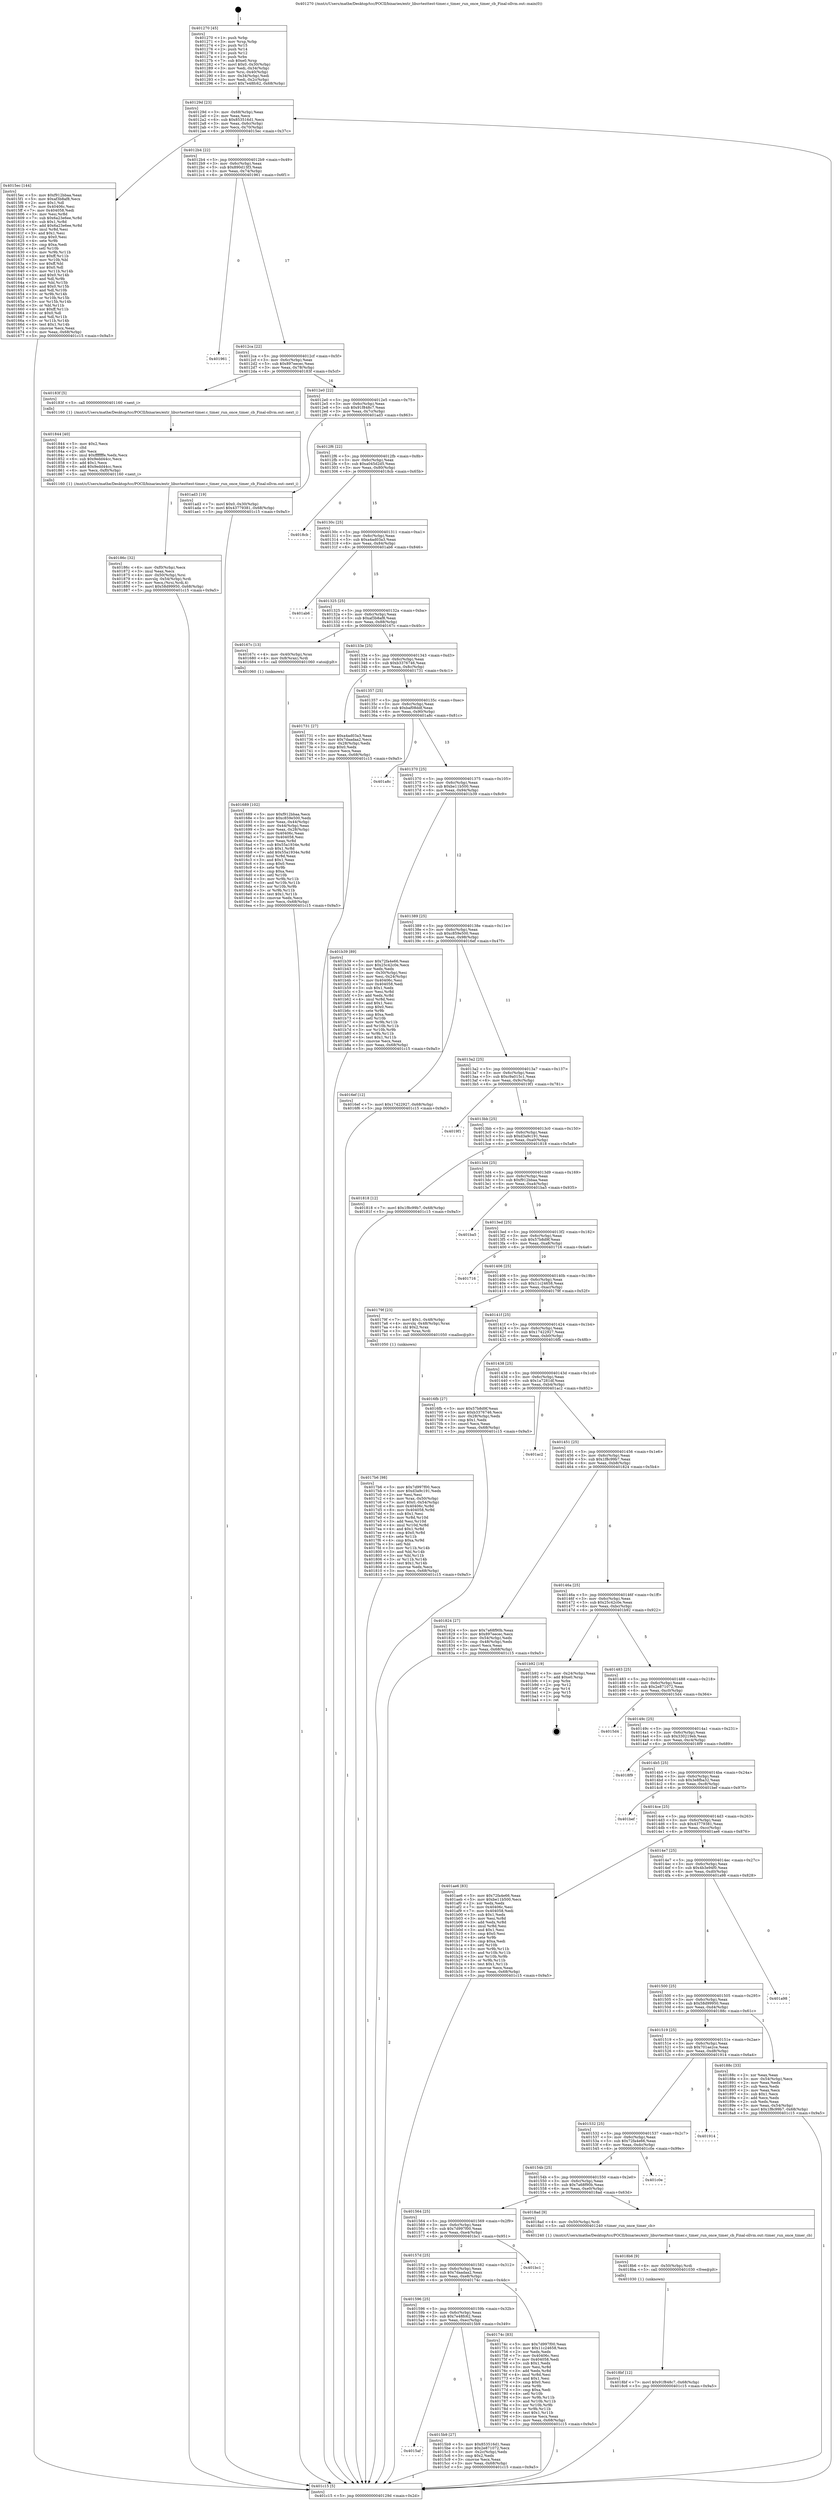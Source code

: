 digraph "0x401270" {
  label = "0x401270 (/mnt/c/Users/mathe/Desktop/tcc/POCII/binaries/extr_libuvtesttest-timer.c_timer_run_once_timer_cb_Final-ollvm.out::main(0))"
  labelloc = "t"
  node[shape=record]

  Entry [label="",width=0.3,height=0.3,shape=circle,fillcolor=black,style=filled]
  "0x40129d" [label="{
     0x40129d [23]\l
     | [instrs]\l
     &nbsp;&nbsp;0x40129d \<+3\>: mov -0x68(%rbp),%eax\l
     &nbsp;&nbsp;0x4012a0 \<+2\>: mov %eax,%ecx\l
     &nbsp;&nbsp;0x4012a2 \<+6\>: sub $0x853516d1,%ecx\l
     &nbsp;&nbsp;0x4012a8 \<+3\>: mov %eax,-0x6c(%rbp)\l
     &nbsp;&nbsp;0x4012ab \<+3\>: mov %ecx,-0x70(%rbp)\l
     &nbsp;&nbsp;0x4012ae \<+6\>: je 00000000004015ec \<main+0x37c\>\l
  }"]
  "0x4015ec" [label="{
     0x4015ec [144]\l
     | [instrs]\l
     &nbsp;&nbsp;0x4015ec \<+5\>: mov $0xf912bbaa,%eax\l
     &nbsp;&nbsp;0x4015f1 \<+5\>: mov $0xaf3b8af8,%ecx\l
     &nbsp;&nbsp;0x4015f6 \<+2\>: mov $0x1,%dl\l
     &nbsp;&nbsp;0x4015f8 \<+7\>: mov 0x40406c,%esi\l
     &nbsp;&nbsp;0x4015ff \<+7\>: mov 0x404058,%edi\l
     &nbsp;&nbsp;0x401606 \<+3\>: mov %esi,%r8d\l
     &nbsp;&nbsp;0x401609 \<+7\>: sub $0x6a23e6ee,%r8d\l
     &nbsp;&nbsp;0x401610 \<+4\>: sub $0x1,%r8d\l
     &nbsp;&nbsp;0x401614 \<+7\>: add $0x6a23e6ee,%r8d\l
     &nbsp;&nbsp;0x40161b \<+4\>: imul %r8d,%esi\l
     &nbsp;&nbsp;0x40161f \<+3\>: and $0x1,%esi\l
     &nbsp;&nbsp;0x401622 \<+3\>: cmp $0x0,%esi\l
     &nbsp;&nbsp;0x401625 \<+4\>: sete %r9b\l
     &nbsp;&nbsp;0x401629 \<+3\>: cmp $0xa,%edi\l
     &nbsp;&nbsp;0x40162c \<+4\>: setl %r10b\l
     &nbsp;&nbsp;0x401630 \<+3\>: mov %r9b,%r11b\l
     &nbsp;&nbsp;0x401633 \<+4\>: xor $0xff,%r11b\l
     &nbsp;&nbsp;0x401637 \<+3\>: mov %r10b,%bl\l
     &nbsp;&nbsp;0x40163a \<+3\>: xor $0xff,%bl\l
     &nbsp;&nbsp;0x40163d \<+3\>: xor $0x0,%dl\l
     &nbsp;&nbsp;0x401640 \<+3\>: mov %r11b,%r14b\l
     &nbsp;&nbsp;0x401643 \<+4\>: and $0x0,%r14b\l
     &nbsp;&nbsp;0x401647 \<+3\>: and %dl,%r9b\l
     &nbsp;&nbsp;0x40164a \<+3\>: mov %bl,%r15b\l
     &nbsp;&nbsp;0x40164d \<+4\>: and $0x0,%r15b\l
     &nbsp;&nbsp;0x401651 \<+3\>: and %dl,%r10b\l
     &nbsp;&nbsp;0x401654 \<+3\>: or %r9b,%r14b\l
     &nbsp;&nbsp;0x401657 \<+3\>: or %r10b,%r15b\l
     &nbsp;&nbsp;0x40165a \<+3\>: xor %r15b,%r14b\l
     &nbsp;&nbsp;0x40165d \<+3\>: or %bl,%r11b\l
     &nbsp;&nbsp;0x401660 \<+4\>: xor $0xff,%r11b\l
     &nbsp;&nbsp;0x401664 \<+3\>: or $0x0,%dl\l
     &nbsp;&nbsp;0x401667 \<+3\>: and %dl,%r11b\l
     &nbsp;&nbsp;0x40166a \<+3\>: or %r11b,%r14b\l
     &nbsp;&nbsp;0x40166d \<+4\>: test $0x1,%r14b\l
     &nbsp;&nbsp;0x401671 \<+3\>: cmovne %ecx,%eax\l
     &nbsp;&nbsp;0x401674 \<+3\>: mov %eax,-0x68(%rbp)\l
     &nbsp;&nbsp;0x401677 \<+5\>: jmp 0000000000401c15 \<main+0x9a5\>\l
  }"]
  "0x4012b4" [label="{
     0x4012b4 [22]\l
     | [instrs]\l
     &nbsp;&nbsp;0x4012b4 \<+5\>: jmp 00000000004012b9 \<main+0x49\>\l
     &nbsp;&nbsp;0x4012b9 \<+3\>: mov -0x6c(%rbp),%eax\l
     &nbsp;&nbsp;0x4012bc \<+5\>: sub $0x890d13f3,%eax\l
     &nbsp;&nbsp;0x4012c1 \<+3\>: mov %eax,-0x74(%rbp)\l
     &nbsp;&nbsp;0x4012c4 \<+6\>: je 0000000000401961 \<main+0x6f1\>\l
  }"]
  Exit [label="",width=0.3,height=0.3,shape=circle,fillcolor=black,style=filled,peripheries=2]
  "0x401961" [label="{
     0x401961\l
  }", style=dashed]
  "0x4012ca" [label="{
     0x4012ca [22]\l
     | [instrs]\l
     &nbsp;&nbsp;0x4012ca \<+5\>: jmp 00000000004012cf \<main+0x5f\>\l
     &nbsp;&nbsp;0x4012cf \<+3\>: mov -0x6c(%rbp),%eax\l
     &nbsp;&nbsp;0x4012d2 \<+5\>: sub $0x897eecec,%eax\l
     &nbsp;&nbsp;0x4012d7 \<+3\>: mov %eax,-0x78(%rbp)\l
     &nbsp;&nbsp;0x4012da \<+6\>: je 000000000040183f \<main+0x5cf\>\l
  }"]
  "0x4018bf" [label="{
     0x4018bf [12]\l
     | [instrs]\l
     &nbsp;&nbsp;0x4018bf \<+7\>: movl $0x91f848c7,-0x68(%rbp)\l
     &nbsp;&nbsp;0x4018c6 \<+5\>: jmp 0000000000401c15 \<main+0x9a5\>\l
  }"]
  "0x40183f" [label="{
     0x40183f [5]\l
     | [instrs]\l
     &nbsp;&nbsp;0x40183f \<+5\>: call 0000000000401160 \<next_i\>\l
     | [calls]\l
     &nbsp;&nbsp;0x401160 \{1\} (/mnt/c/Users/mathe/Desktop/tcc/POCII/binaries/extr_libuvtesttest-timer.c_timer_run_once_timer_cb_Final-ollvm.out::next_i)\l
  }"]
  "0x4012e0" [label="{
     0x4012e0 [22]\l
     | [instrs]\l
     &nbsp;&nbsp;0x4012e0 \<+5\>: jmp 00000000004012e5 \<main+0x75\>\l
     &nbsp;&nbsp;0x4012e5 \<+3\>: mov -0x6c(%rbp),%eax\l
     &nbsp;&nbsp;0x4012e8 \<+5\>: sub $0x91f848c7,%eax\l
     &nbsp;&nbsp;0x4012ed \<+3\>: mov %eax,-0x7c(%rbp)\l
     &nbsp;&nbsp;0x4012f0 \<+6\>: je 0000000000401ad3 \<main+0x863\>\l
  }"]
  "0x4018b6" [label="{
     0x4018b6 [9]\l
     | [instrs]\l
     &nbsp;&nbsp;0x4018b6 \<+4\>: mov -0x50(%rbp),%rdi\l
     &nbsp;&nbsp;0x4018ba \<+5\>: call 0000000000401030 \<free@plt\>\l
     | [calls]\l
     &nbsp;&nbsp;0x401030 \{1\} (unknown)\l
  }"]
  "0x401ad3" [label="{
     0x401ad3 [19]\l
     | [instrs]\l
     &nbsp;&nbsp;0x401ad3 \<+7\>: movl $0x0,-0x30(%rbp)\l
     &nbsp;&nbsp;0x401ada \<+7\>: movl $0x43779381,-0x68(%rbp)\l
     &nbsp;&nbsp;0x401ae1 \<+5\>: jmp 0000000000401c15 \<main+0x9a5\>\l
  }"]
  "0x4012f6" [label="{
     0x4012f6 [22]\l
     | [instrs]\l
     &nbsp;&nbsp;0x4012f6 \<+5\>: jmp 00000000004012fb \<main+0x8b\>\l
     &nbsp;&nbsp;0x4012fb \<+3\>: mov -0x6c(%rbp),%eax\l
     &nbsp;&nbsp;0x4012fe \<+5\>: sub $0xa045d2d5,%eax\l
     &nbsp;&nbsp;0x401303 \<+3\>: mov %eax,-0x80(%rbp)\l
     &nbsp;&nbsp;0x401306 \<+6\>: je 00000000004018cb \<main+0x65b\>\l
  }"]
  "0x40186c" [label="{
     0x40186c [32]\l
     | [instrs]\l
     &nbsp;&nbsp;0x40186c \<+6\>: mov -0xf0(%rbp),%ecx\l
     &nbsp;&nbsp;0x401872 \<+3\>: imul %eax,%ecx\l
     &nbsp;&nbsp;0x401875 \<+4\>: mov -0x50(%rbp),%rsi\l
     &nbsp;&nbsp;0x401879 \<+4\>: movslq -0x54(%rbp),%rdi\l
     &nbsp;&nbsp;0x40187d \<+3\>: mov %ecx,(%rsi,%rdi,4)\l
     &nbsp;&nbsp;0x401880 \<+7\>: movl $0x58d99950,-0x68(%rbp)\l
     &nbsp;&nbsp;0x401887 \<+5\>: jmp 0000000000401c15 \<main+0x9a5\>\l
  }"]
  "0x4018cb" [label="{
     0x4018cb\l
  }", style=dashed]
  "0x40130c" [label="{
     0x40130c [25]\l
     | [instrs]\l
     &nbsp;&nbsp;0x40130c \<+5\>: jmp 0000000000401311 \<main+0xa1\>\l
     &nbsp;&nbsp;0x401311 \<+3\>: mov -0x6c(%rbp),%eax\l
     &nbsp;&nbsp;0x401314 \<+5\>: sub $0xa4ad03a3,%eax\l
     &nbsp;&nbsp;0x401319 \<+6\>: mov %eax,-0x84(%rbp)\l
     &nbsp;&nbsp;0x40131f \<+6\>: je 0000000000401ab6 \<main+0x846\>\l
  }"]
  "0x401844" [label="{
     0x401844 [40]\l
     | [instrs]\l
     &nbsp;&nbsp;0x401844 \<+5\>: mov $0x2,%ecx\l
     &nbsp;&nbsp;0x401849 \<+1\>: cltd\l
     &nbsp;&nbsp;0x40184a \<+2\>: idiv %ecx\l
     &nbsp;&nbsp;0x40184c \<+6\>: imul $0xfffffffe,%edx,%ecx\l
     &nbsp;&nbsp;0x401852 \<+6\>: sub $0x9edd44cc,%ecx\l
     &nbsp;&nbsp;0x401858 \<+3\>: add $0x1,%ecx\l
     &nbsp;&nbsp;0x40185b \<+6\>: add $0x9edd44cc,%ecx\l
     &nbsp;&nbsp;0x401861 \<+6\>: mov %ecx,-0xf0(%rbp)\l
     &nbsp;&nbsp;0x401867 \<+5\>: call 0000000000401160 \<next_i\>\l
     | [calls]\l
     &nbsp;&nbsp;0x401160 \{1\} (/mnt/c/Users/mathe/Desktop/tcc/POCII/binaries/extr_libuvtesttest-timer.c_timer_run_once_timer_cb_Final-ollvm.out::next_i)\l
  }"]
  "0x401ab6" [label="{
     0x401ab6\l
  }", style=dashed]
  "0x401325" [label="{
     0x401325 [25]\l
     | [instrs]\l
     &nbsp;&nbsp;0x401325 \<+5\>: jmp 000000000040132a \<main+0xba\>\l
     &nbsp;&nbsp;0x40132a \<+3\>: mov -0x6c(%rbp),%eax\l
     &nbsp;&nbsp;0x40132d \<+5\>: sub $0xaf3b8af8,%eax\l
     &nbsp;&nbsp;0x401332 \<+6\>: mov %eax,-0x88(%rbp)\l
     &nbsp;&nbsp;0x401338 \<+6\>: je 000000000040167c \<main+0x40c\>\l
  }"]
  "0x4017b6" [label="{
     0x4017b6 [98]\l
     | [instrs]\l
     &nbsp;&nbsp;0x4017b6 \<+5\>: mov $0x7d997f00,%ecx\l
     &nbsp;&nbsp;0x4017bb \<+5\>: mov $0xd3a9c191,%edx\l
     &nbsp;&nbsp;0x4017c0 \<+2\>: xor %esi,%esi\l
     &nbsp;&nbsp;0x4017c2 \<+4\>: mov %rax,-0x50(%rbp)\l
     &nbsp;&nbsp;0x4017c6 \<+7\>: movl $0x0,-0x54(%rbp)\l
     &nbsp;&nbsp;0x4017cd \<+8\>: mov 0x40406c,%r8d\l
     &nbsp;&nbsp;0x4017d5 \<+8\>: mov 0x404058,%r9d\l
     &nbsp;&nbsp;0x4017dd \<+3\>: sub $0x1,%esi\l
     &nbsp;&nbsp;0x4017e0 \<+3\>: mov %r8d,%r10d\l
     &nbsp;&nbsp;0x4017e3 \<+3\>: add %esi,%r10d\l
     &nbsp;&nbsp;0x4017e6 \<+4\>: imul %r10d,%r8d\l
     &nbsp;&nbsp;0x4017ea \<+4\>: and $0x1,%r8d\l
     &nbsp;&nbsp;0x4017ee \<+4\>: cmp $0x0,%r8d\l
     &nbsp;&nbsp;0x4017f2 \<+4\>: sete %r11b\l
     &nbsp;&nbsp;0x4017f6 \<+4\>: cmp $0xa,%r9d\l
     &nbsp;&nbsp;0x4017fa \<+3\>: setl %bl\l
     &nbsp;&nbsp;0x4017fd \<+3\>: mov %r11b,%r14b\l
     &nbsp;&nbsp;0x401800 \<+3\>: and %bl,%r14b\l
     &nbsp;&nbsp;0x401803 \<+3\>: xor %bl,%r11b\l
     &nbsp;&nbsp;0x401806 \<+3\>: or %r11b,%r14b\l
     &nbsp;&nbsp;0x401809 \<+4\>: test $0x1,%r14b\l
     &nbsp;&nbsp;0x40180d \<+3\>: cmovne %edx,%ecx\l
     &nbsp;&nbsp;0x401810 \<+3\>: mov %ecx,-0x68(%rbp)\l
     &nbsp;&nbsp;0x401813 \<+5\>: jmp 0000000000401c15 \<main+0x9a5\>\l
  }"]
  "0x40167c" [label="{
     0x40167c [13]\l
     | [instrs]\l
     &nbsp;&nbsp;0x40167c \<+4\>: mov -0x40(%rbp),%rax\l
     &nbsp;&nbsp;0x401680 \<+4\>: mov 0x8(%rax),%rdi\l
     &nbsp;&nbsp;0x401684 \<+5\>: call 0000000000401060 \<atoi@plt\>\l
     | [calls]\l
     &nbsp;&nbsp;0x401060 \{1\} (unknown)\l
  }"]
  "0x40133e" [label="{
     0x40133e [25]\l
     | [instrs]\l
     &nbsp;&nbsp;0x40133e \<+5\>: jmp 0000000000401343 \<main+0xd3\>\l
     &nbsp;&nbsp;0x401343 \<+3\>: mov -0x6c(%rbp),%eax\l
     &nbsp;&nbsp;0x401346 \<+5\>: sub $0xb3376746,%eax\l
     &nbsp;&nbsp;0x40134b \<+6\>: mov %eax,-0x8c(%rbp)\l
     &nbsp;&nbsp;0x401351 \<+6\>: je 0000000000401731 \<main+0x4c1\>\l
  }"]
  "0x401689" [label="{
     0x401689 [102]\l
     | [instrs]\l
     &nbsp;&nbsp;0x401689 \<+5\>: mov $0xf912bbaa,%ecx\l
     &nbsp;&nbsp;0x40168e \<+5\>: mov $0xc859e500,%edx\l
     &nbsp;&nbsp;0x401693 \<+3\>: mov %eax,-0x44(%rbp)\l
     &nbsp;&nbsp;0x401696 \<+3\>: mov -0x44(%rbp),%eax\l
     &nbsp;&nbsp;0x401699 \<+3\>: mov %eax,-0x28(%rbp)\l
     &nbsp;&nbsp;0x40169c \<+7\>: mov 0x40406c,%eax\l
     &nbsp;&nbsp;0x4016a3 \<+7\>: mov 0x404058,%esi\l
     &nbsp;&nbsp;0x4016aa \<+3\>: mov %eax,%r8d\l
     &nbsp;&nbsp;0x4016ad \<+7\>: sub $0x55a1934e,%r8d\l
     &nbsp;&nbsp;0x4016b4 \<+4\>: sub $0x1,%r8d\l
     &nbsp;&nbsp;0x4016b8 \<+7\>: add $0x55a1934e,%r8d\l
     &nbsp;&nbsp;0x4016bf \<+4\>: imul %r8d,%eax\l
     &nbsp;&nbsp;0x4016c3 \<+3\>: and $0x1,%eax\l
     &nbsp;&nbsp;0x4016c6 \<+3\>: cmp $0x0,%eax\l
     &nbsp;&nbsp;0x4016c9 \<+4\>: sete %r9b\l
     &nbsp;&nbsp;0x4016cd \<+3\>: cmp $0xa,%esi\l
     &nbsp;&nbsp;0x4016d0 \<+4\>: setl %r10b\l
     &nbsp;&nbsp;0x4016d4 \<+3\>: mov %r9b,%r11b\l
     &nbsp;&nbsp;0x4016d7 \<+3\>: and %r10b,%r11b\l
     &nbsp;&nbsp;0x4016da \<+3\>: xor %r10b,%r9b\l
     &nbsp;&nbsp;0x4016dd \<+3\>: or %r9b,%r11b\l
     &nbsp;&nbsp;0x4016e0 \<+4\>: test $0x1,%r11b\l
     &nbsp;&nbsp;0x4016e4 \<+3\>: cmovne %edx,%ecx\l
     &nbsp;&nbsp;0x4016e7 \<+3\>: mov %ecx,-0x68(%rbp)\l
     &nbsp;&nbsp;0x4016ea \<+5\>: jmp 0000000000401c15 \<main+0x9a5\>\l
  }"]
  "0x401731" [label="{
     0x401731 [27]\l
     | [instrs]\l
     &nbsp;&nbsp;0x401731 \<+5\>: mov $0xa4ad03a3,%eax\l
     &nbsp;&nbsp;0x401736 \<+5\>: mov $0x7daadaa2,%ecx\l
     &nbsp;&nbsp;0x40173b \<+3\>: mov -0x28(%rbp),%edx\l
     &nbsp;&nbsp;0x40173e \<+3\>: cmp $0x0,%edx\l
     &nbsp;&nbsp;0x401741 \<+3\>: cmove %ecx,%eax\l
     &nbsp;&nbsp;0x401744 \<+3\>: mov %eax,-0x68(%rbp)\l
     &nbsp;&nbsp;0x401747 \<+5\>: jmp 0000000000401c15 \<main+0x9a5\>\l
  }"]
  "0x401357" [label="{
     0x401357 [25]\l
     | [instrs]\l
     &nbsp;&nbsp;0x401357 \<+5\>: jmp 000000000040135c \<main+0xec\>\l
     &nbsp;&nbsp;0x40135c \<+3\>: mov -0x6c(%rbp),%eax\l
     &nbsp;&nbsp;0x40135f \<+5\>: sub $0xbaf08ddf,%eax\l
     &nbsp;&nbsp;0x401364 \<+6\>: mov %eax,-0x90(%rbp)\l
     &nbsp;&nbsp;0x40136a \<+6\>: je 0000000000401a8c \<main+0x81c\>\l
  }"]
  "0x401270" [label="{
     0x401270 [45]\l
     | [instrs]\l
     &nbsp;&nbsp;0x401270 \<+1\>: push %rbp\l
     &nbsp;&nbsp;0x401271 \<+3\>: mov %rsp,%rbp\l
     &nbsp;&nbsp;0x401274 \<+2\>: push %r15\l
     &nbsp;&nbsp;0x401276 \<+2\>: push %r14\l
     &nbsp;&nbsp;0x401278 \<+2\>: push %r12\l
     &nbsp;&nbsp;0x40127a \<+1\>: push %rbx\l
     &nbsp;&nbsp;0x40127b \<+7\>: sub $0xe0,%rsp\l
     &nbsp;&nbsp;0x401282 \<+7\>: movl $0x0,-0x30(%rbp)\l
     &nbsp;&nbsp;0x401289 \<+3\>: mov %edi,-0x34(%rbp)\l
     &nbsp;&nbsp;0x40128c \<+4\>: mov %rsi,-0x40(%rbp)\l
     &nbsp;&nbsp;0x401290 \<+3\>: mov -0x34(%rbp),%edi\l
     &nbsp;&nbsp;0x401293 \<+3\>: mov %edi,-0x2c(%rbp)\l
     &nbsp;&nbsp;0x401296 \<+7\>: movl $0x7e48fc62,-0x68(%rbp)\l
  }"]
  "0x401a8c" [label="{
     0x401a8c\l
  }", style=dashed]
  "0x401370" [label="{
     0x401370 [25]\l
     | [instrs]\l
     &nbsp;&nbsp;0x401370 \<+5\>: jmp 0000000000401375 \<main+0x105\>\l
     &nbsp;&nbsp;0x401375 \<+3\>: mov -0x6c(%rbp),%eax\l
     &nbsp;&nbsp;0x401378 \<+5\>: sub $0xbe11b500,%eax\l
     &nbsp;&nbsp;0x40137d \<+6\>: mov %eax,-0x94(%rbp)\l
     &nbsp;&nbsp;0x401383 \<+6\>: je 0000000000401b39 \<main+0x8c9\>\l
  }"]
  "0x401c15" [label="{
     0x401c15 [5]\l
     | [instrs]\l
     &nbsp;&nbsp;0x401c15 \<+5\>: jmp 000000000040129d \<main+0x2d\>\l
  }"]
  "0x401b39" [label="{
     0x401b39 [89]\l
     | [instrs]\l
     &nbsp;&nbsp;0x401b39 \<+5\>: mov $0x72fa4e66,%eax\l
     &nbsp;&nbsp;0x401b3e \<+5\>: mov $0x25c42c0e,%ecx\l
     &nbsp;&nbsp;0x401b43 \<+2\>: xor %edx,%edx\l
     &nbsp;&nbsp;0x401b45 \<+3\>: mov -0x30(%rbp),%esi\l
     &nbsp;&nbsp;0x401b48 \<+3\>: mov %esi,-0x24(%rbp)\l
     &nbsp;&nbsp;0x401b4b \<+7\>: mov 0x40406c,%esi\l
     &nbsp;&nbsp;0x401b52 \<+7\>: mov 0x404058,%edi\l
     &nbsp;&nbsp;0x401b59 \<+3\>: sub $0x1,%edx\l
     &nbsp;&nbsp;0x401b5c \<+3\>: mov %esi,%r8d\l
     &nbsp;&nbsp;0x401b5f \<+3\>: add %edx,%r8d\l
     &nbsp;&nbsp;0x401b62 \<+4\>: imul %r8d,%esi\l
     &nbsp;&nbsp;0x401b66 \<+3\>: and $0x1,%esi\l
     &nbsp;&nbsp;0x401b69 \<+3\>: cmp $0x0,%esi\l
     &nbsp;&nbsp;0x401b6c \<+4\>: sete %r9b\l
     &nbsp;&nbsp;0x401b70 \<+3\>: cmp $0xa,%edi\l
     &nbsp;&nbsp;0x401b73 \<+4\>: setl %r10b\l
     &nbsp;&nbsp;0x401b77 \<+3\>: mov %r9b,%r11b\l
     &nbsp;&nbsp;0x401b7a \<+3\>: and %r10b,%r11b\l
     &nbsp;&nbsp;0x401b7d \<+3\>: xor %r10b,%r9b\l
     &nbsp;&nbsp;0x401b80 \<+3\>: or %r9b,%r11b\l
     &nbsp;&nbsp;0x401b83 \<+4\>: test $0x1,%r11b\l
     &nbsp;&nbsp;0x401b87 \<+3\>: cmovne %ecx,%eax\l
     &nbsp;&nbsp;0x401b8a \<+3\>: mov %eax,-0x68(%rbp)\l
     &nbsp;&nbsp;0x401b8d \<+5\>: jmp 0000000000401c15 \<main+0x9a5\>\l
  }"]
  "0x401389" [label="{
     0x401389 [25]\l
     | [instrs]\l
     &nbsp;&nbsp;0x401389 \<+5\>: jmp 000000000040138e \<main+0x11e\>\l
     &nbsp;&nbsp;0x40138e \<+3\>: mov -0x6c(%rbp),%eax\l
     &nbsp;&nbsp;0x401391 \<+5\>: sub $0xc859e500,%eax\l
     &nbsp;&nbsp;0x401396 \<+6\>: mov %eax,-0x98(%rbp)\l
     &nbsp;&nbsp;0x40139c \<+6\>: je 00000000004016ef \<main+0x47f\>\l
  }"]
  "0x4015af" [label="{
     0x4015af\l
  }", style=dashed]
  "0x4016ef" [label="{
     0x4016ef [12]\l
     | [instrs]\l
     &nbsp;&nbsp;0x4016ef \<+7\>: movl $0x17422927,-0x68(%rbp)\l
     &nbsp;&nbsp;0x4016f6 \<+5\>: jmp 0000000000401c15 \<main+0x9a5\>\l
  }"]
  "0x4013a2" [label="{
     0x4013a2 [25]\l
     | [instrs]\l
     &nbsp;&nbsp;0x4013a2 \<+5\>: jmp 00000000004013a7 \<main+0x137\>\l
     &nbsp;&nbsp;0x4013a7 \<+3\>: mov -0x6c(%rbp),%eax\l
     &nbsp;&nbsp;0x4013aa \<+5\>: sub $0xc9a015c1,%eax\l
     &nbsp;&nbsp;0x4013af \<+6\>: mov %eax,-0x9c(%rbp)\l
     &nbsp;&nbsp;0x4013b5 \<+6\>: je 00000000004019f1 \<main+0x781\>\l
  }"]
  "0x4015b9" [label="{
     0x4015b9 [27]\l
     | [instrs]\l
     &nbsp;&nbsp;0x4015b9 \<+5\>: mov $0x853516d1,%eax\l
     &nbsp;&nbsp;0x4015be \<+5\>: mov $0x2e871072,%ecx\l
     &nbsp;&nbsp;0x4015c3 \<+3\>: mov -0x2c(%rbp),%edx\l
     &nbsp;&nbsp;0x4015c6 \<+3\>: cmp $0x2,%edx\l
     &nbsp;&nbsp;0x4015c9 \<+3\>: cmovne %ecx,%eax\l
     &nbsp;&nbsp;0x4015cc \<+3\>: mov %eax,-0x68(%rbp)\l
     &nbsp;&nbsp;0x4015cf \<+5\>: jmp 0000000000401c15 \<main+0x9a5\>\l
  }"]
  "0x4019f1" [label="{
     0x4019f1\l
  }", style=dashed]
  "0x4013bb" [label="{
     0x4013bb [25]\l
     | [instrs]\l
     &nbsp;&nbsp;0x4013bb \<+5\>: jmp 00000000004013c0 \<main+0x150\>\l
     &nbsp;&nbsp;0x4013c0 \<+3\>: mov -0x6c(%rbp),%eax\l
     &nbsp;&nbsp;0x4013c3 \<+5\>: sub $0xd3a9c191,%eax\l
     &nbsp;&nbsp;0x4013c8 \<+6\>: mov %eax,-0xa0(%rbp)\l
     &nbsp;&nbsp;0x4013ce \<+6\>: je 0000000000401818 \<main+0x5a8\>\l
  }"]
  "0x401596" [label="{
     0x401596 [25]\l
     | [instrs]\l
     &nbsp;&nbsp;0x401596 \<+5\>: jmp 000000000040159b \<main+0x32b\>\l
     &nbsp;&nbsp;0x40159b \<+3\>: mov -0x6c(%rbp),%eax\l
     &nbsp;&nbsp;0x40159e \<+5\>: sub $0x7e48fc62,%eax\l
     &nbsp;&nbsp;0x4015a3 \<+6\>: mov %eax,-0xec(%rbp)\l
     &nbsp;&nbsp;0x4015a9 \<+6\>: je 00000000004015b9 \<main+0x349\>\l
  }"]
  "0x401818" [label="{
     0x401818 [12]\l
     | [instrs]\l
     &nbsp;&nbsp;0x401818 \<+7\>: movl $0x1f8c99b7,-0x68(%rbp)\l
     &nbsp;&nbsp;0x40181f \<+5\>: jmp 0000000000401c15 \<main+0x9a5\>\l
  }"]
  "0x4013d4" [label="{
     0x4013d4 [25]\l
     | [instrs]\l
     &nbsp;&nbsp;0x4013d4 \<+5\>: jmp 00000000004013d9 \<main+0x169\>\l
     &nbsp;&nbsp;0x4013d9 \<+3\>: mov -0x6c(%rbp),%eax\l
     &nbsp;&nbsp;0x4013dc \<+5\>: sub $0xf912bbaa,%eax\l
     &nbsp;&nbsp;0x4013e1 \<+6\>: mov %eax,-0xa4(%rbp)\l
     &nbsp;&nbsp;0x4013e7 \<+6\>: je 0000000000401ba5 \<main+0x935\>\l
  }"]
  "0x40174c" [label="{
     0x40174c [83]\l
     | [instrs]\l
     &nbsp;&nbsp;0x40174c \<+5\>: mov $0x7d997f00,%eax\l
     &nbsp;&nbsp;0x401751 \<+5\>: mov $0x11c24658,%ecx\l
     &nbsp;&nbsp;0x401756 \<+2\>: xor %edx,%edx\l
     &nbsp;&nbsp;0x401758 \<+7\>: mov 0x40406c,%esi\l
     &nbsp;&nbsp;0x40175f \<+7\>: mov 0x404058,%edi\l
     &nbsp;&nbsp;0x401766 \<+3\>: sub $0x1,%edx\l
     &nbsp;&nbsp;0x401769 \<+3\>: mov %esi,%r8d\l
     &nbsp;&nbsp;0x40176c \<+3\>: add %edx,%r8d\l
     &nbsp;&nbsp;0x40176f \<+4\>: imul %r8d,%esi\l
     &nbsp;&nbsp;0x401773 \<+3\>: and $0x1,%esi\l
     &nbsp;&nbsp;0x401776 \<+3\>: cmp $0x0,%esi\l
     &nbsp;&nbsp;0x401779 \<+4\>: sete %r9b\l
     &nbsp;&nbsp;0x40177d \<+3\>: cmp $0xa,%edi\l
     &nbsp;&nbsp;0x401780 \<+4\>: setl %r10b\l
     &nbsp;&nbsp;0x401784 \<+3\>: mov %r9b,%r11b\l
     &nbsp;&nbsp;0x401787 \<+3\>: and %r10b,%r11b\l
     &nbsp;&nbsp;0x40178a \<+3\>: xor %r10b,%r9b\l
     &nbsp;&nbsp;0x40178d \<+3\>: or %r9b,%r11b\l
     &nbsp;&nbsp;0x401790 \<+4\>: test $0x1,%r11b\l
     &nbsp;&nbsp;0x401794 \<+3\>: cmovne %ecx,%eax\l
     &nbsp;&nbsp;0x401797 \<+3\>: mov %eax,-0x68(%rbp)\l
     &nbsp;&nbsp;0x40179a \<+5\>: jmp 0000000000401c15 \<main+0x9a5\>\l
  }"]
  "0x401ba5" [label="{
     0x401ba5\l
  }", style=dashed]
  "0x4013ed" [label="{
     0x4013ed [25]\l
     | [instrs]\l
     &nbsp;&nbsp;0x4013ed \<+5\>: jmp 00000000004013f2 \<main+0x182\>\l
     &nbsp;&nbsp;0x4013f2 \<+3\>: mov -0x6c(%rbp),%eax\l
     &nbsp;&nbsp;0x4013f5 \<+5\>: sub $0x57b8d9f,%eax\l
     &nbsp;&nbsp;0x4013fa \<+6\>: mov %eax,-0xa8(%rbp)\l
     &nbsp;&nbsp;0x401400 \<+6\>: je 0000000000401716 \<main+0x4a6\>\l
  }"]
  "0x40157d" [label="{
     0x40157d [25]\l
     | [instrs]\l
     &nbsp;&nbsp;0x40157d \<+5\>: jmp 0000000000401582 \<main+0x312\>\l
     &nbsp;&nbsp;0x401582 \<+3\>: mov -0x6c(%rbp),%eax\l
     &nbsp;&nbsp;0x401585 \<+5\>: sub $0x7daadaa2,%eax\l
     &nbsp;&nbsp;0x40158a \<+6\>: mov %eax,-0xe8(%rbp)\l
     &nbsp;&nbsp;0x401590 \<+6\>: je 000000000040174c \<main+0x4dc\>\l
  }"]
  "0x401716" [label="{
     0x401716\l
  }", style=dashed]
  "0x401406" [label="{
     0x401406 [25]\l
     | [instrs]\l
     &nbsp;&nbsp;0x401406 \<+5\>: jmp 000000000040140b \<main+0x19b\>\l
     &nbsp;&nbsp;0x40140b \<+3\>: mov -0x6c(%rbp),%eax\l
     &nbsp;&nbsp;0x40140e \<+5\>: sub $0x11c24658,%eax\l
     &nbsp;&nbsp;0x401413 \<+6\>: mov %eax,-0xac(%rbp)\l
     &nbsp;&nbsp;0x401419 \<+6\>: je 000000000040179f \<main+0x52f\>\l
  }"]
  "0x401bc1" [label="{
     0x401bc1\l
  }", style=dashed]
  "0x40179f" [label="{
     0x40179f [23]\l
     | [instrs]\l
     &nbsp;&nbsp;0x40179f \<+7\>: movl $0x1,-0x48(%rbp)\l
     &nbsp;&nbsp;0x4017a6 \<+4\>: movslq -0x48(%rbp),%rax\l
     &nbsp;&nbsp;0x4017aa \<+4\>: shl $0x2,%rax\l
     &nbsp;&nbsp;0x4017ae \<+3\>: mov %rax,%rdi\l
     &nbsp;&nbsp;0x4017b1 \<+5\>: call 0000000000401050 \<malloc@plt\>\l
     | [calls]\l
     &nbsp;&nbsp;0x401050 \{1\} (unknown)\l
  }"]
  "0x40141f" [label="{
     0x40141f [25]\l
     | [instrs]\l
     &nbsp;&nbsp;0x40141f \<+5\>: jmp 0000000000401424 \<main+0x1b4\>\l
     &nbsp;&nbsp;0x401424 \<+3\>: mov -0x6c(%rbp),%eax\l
     &nbsp;&nbsp;0x401427 \<+5\>: sub $0x17422927,%eax\l
     &nbsp;&nbsp;0x40142c \<+6\>: mov %eax,-0xb0(%rbp)\l
     &nbsp;&nbsp;0x401432 \<+6\>: je 00000000004016fb \<main+0x48b\>\l
  }"]
  "0x401564" [label="{
     0x401564 [25]\l
     | [instrs]\l
     &nbsp;&nbsp;0x401564 \<+5\>: jmp 0000000000401569 \<main+0x2f9\>\l
     &nbsp;&nbsp;0x401569 \<+3\>: mov -0x6c(%rbp),%eax\l
     &nbsp;&nbsp;0x40156c \<+5\>: sub $0x7d997f00,%eax\l
     &nbsp;&nbsp;0x401571 \<+6\>: mov %eax,-0xe4(%rbp)\l
     &nbsp;&nbsp;0x401577 \<+6\>: je 0000000000401bc1 \<main+0x951\>\l
  }"]
  "0x4016fb" [label="{
     0x4016fb [27]\l
     | [instrs]\l
     &nbsp;&nbsp;0x4016fb \<+5\>: mov $0x57b8d9f,%eax\l
     &nbsp;&nbsp;0x401700 \<+5\>: mov $0xb3376746,%ecx\l
     &nbsp;&nbsp;0x401705 \<+3\>: mov -0x28(%rbp),%edx\l
     &nbsp;&nbsp;0x401708 \<+3\>: cmp $0x1,%edx\l
     &nbsp;&nbsp;0x40170b \<+3\>: cmovl %ecx,%eax\l
     &nbsp;&nbsp;0x40170e \<+3\>: mov %eax,-0x68(%rbp)\l
     &nbsp;&nbsp;0x401711 \<+5\>: jmp 0000000000401c15 \<main+0x9a5\>\l
  }"]
  "0x401438" [label="{
     0x401438 [25]\l
     | [instrs]\l
     &nbsp;&nbsp;0x401438 \<+5\>: jmp 000000000040143d \<main+0x1cd\>\l
     &nbsp;&nbsp;0x40143d \<+3\>: mov -0x6c(%rbp),%eax\l
     &nbsp;&nbsp;0x401440 \<+5\>: sub $0x1a7281df,%eax\l
     &nbsp;&nbsp;0x401445 \<+6\>: mov %eax,-0xb4(%rbp)\l
     &nbsp;&nbsp;0x40144b \<+6\>: je 0000000000401ac2 \<main+0x852\>\l
  }"]
  "0x4018ad" [label="{
     0x4018ad [9]\l
     | [instrs]\l
     &nbsp;&nbsp;0x4018ad \<+4\>: mov -0x50(%rbp),%rdi\l
     &nbsp;&nbsp;0x4018b1 \<+5\>: call 0000000000401240 \<timer_run_once_timer_cb\>\l
     | [calls]\l
     &nbsp;&nbsp;0x401240 \{1\} (/mnt/c/Users/mathe/Desktop/tcc/POCII/binaries/extr_libuvtesttest-timer.c_timer_run_once_timer_cb_Final-ollvm.out::timer_run_once_timer_cb)\l
  }"]
  "0x401ac2" [label="{
     0x401ac2\l
  }", style=dashed]
  "0x401451" [label="{
     0x401451 [25]\l
     | [instrs]\l
     &nbsp;&nbsp;0x401451 \<+5\>: jmp 0000000000401456 \<main+0x1e6\>\l
     &nbsp;&nbsp;0x401456 \<+3\>: mov -0x6c(%rbp),%eax\l
     &nbsp;&nbsp;0x401459 \<+5\>: sub $0x1f8c99b7,%eax\l
     &nbsp;&nbsp;0x40145e \<+6\>: mov %eax,-0xb8(%rbp)\l
     &nbsp;&nbsp;0x401464 \<+6\>: je 0000000000401824 \<main+0x5b4\>\l
  }"]
  "0x40154b" [label="{
     0x40154b [25]\l
     | [instrs]\l
     &nbsp;&nbsp;0x40154b \<+5\>: jmp 0000000000401550 \<main+0x2e0\>\l
     &nbsp;&nbsp;0x401550 \<+3\>: mov -0x6c(%rbp),%eax\l
     &nbsp;&nbsp;0x401553 \<+5\>: sub $0x7a68f90b,%eax\l
     &nbsp;&nbsp;0x401558 \<+6\>: mov %eax,-0xe0(%rbp)\l
     &nbsp;&nbsp;0x40155e \<+6\>: je 00000000004018ad \<main+0x63d\>\l
  }"]
  "0x401824" [label="{
     0x401824 [27]\l
     | [instrs]\l
     &nbsp;&nbsp;0x401824 \<+5\>: mov $0x7a68f90b,%eax\l
     &nbsp;&nbsp;0x401829 \<+5\>: mov $0x897eecec,%ecx\l
     &nbsp;&nbsp;0x40182e \<+3\>: mov -0x54(%rbp),%edx\l
     &nbsp;&nbsp;0x401831 \<+3\>: cmp -0x48(%rbp),%edx\l
     &nbsp;&nbsp;0x401834 \<+3\>: cmovl %ecx,%eax\l
     &nbsp;&nbsp;0x401837 \<+3\>: mov %eax,-0x68(%rbp)\l
     &nbsp;&nbsp;0x40183a \<+5\>: jmp 0000000000401c15 \<main+0x9a5\>\l
  }"]
  "0x40146a" [label="{
     0x40146a [25]\l
     | [instrs]\l
     &nbsp;&nbsp;0x40146a \<+5\>: jmp 000000000040146f \<main+0x1ff\>\l
     &nbsp;&nbsp;0x40146f \<+3\>: mov -0x6c(%rbp),%eax\l
     &nbsp;&nbsp;0x401472 \<+5\>: sub $0x25c42c0e,%eax\l
     &nbsp;&nbsp;0x401477 \<+6\>: mov %eax,-0xbc(%rbp)\l
     &nbsp;&nbsp;0x40147d \<+6\>: je 0000000000401b92 \<main+0x922\>\l
  }"]
  "0x401c0e" [label="{
     0x401c0e\l
  }", style=dashed]
  "0x401b92" [label="{
     0x401b92 [19]\l
     | [instrs]\l
     &nbsp;&nbsp;0x401b92 \<+3\>: mov -0x24(%rbp),%eax\l
     &nbsp;&nbsp;0x401b95 \<+7\>: add $0xe0,%rsp\l
     &nbsp;&nbsp;0x401b9c \<+1\>: pop %rbx\l
     &nbsp;&nbsp;0x401b9d \<+2\>: pop %r12\l
     &nbsp;&nbsp;0x401b9f \<+2\>: pop %r14\l
     &nbsp;&nbsp;0x401ba1 \<+2\>: pop %r15\l
     &nbsp;&nbsp;0x401ba3 \<+1\>: pop %rbp\l
     &nbsp;&nbsp;0x401ba4 \<+1\>: ret\l
  }"]
  "0x401483" [label="{
     0x401483 [25]\l
     | [instrs]\l
     &nbsp;&nbsp;0x401483 \<+5\>: jmp 0000000000401488 \<main+0x218\>\l
     &nbsp;&nbsp;0x401488 \<+3\>: mov -0x6c(%rbp),%eax\l
     &nbsp;&nbsp;0x40148b \<+5\>: sub $0x2e871072,%eax\l
     &nbsp;&nbsp;0x401490 \<+6\>: mov %eax,-0xc0(%rbp)\l
     &nbsp;&nbsp;0x401496 \<+6\>: je 00000000004015d4 \<main+0x364\>\l
  }"]
  "0x401532" [label="{
     0x401532 [25]\l
     | [instrs]\l
     &nbsp;&nbsp;0x401532 \<+5\>: jmp 0000000000401537 \<main+0x2c7\>\l
     &nbsp;&nbsp;0x401537 \<+3\>: mov -0x6c(%rbp),%eax\l
     &nbsp;&nbsp;0x40153a \<+5\>: sub $0x72fa4e66,%eax\l
     &nbsp;&nbsp;0x40153f \<+6\>: mov %eax,-0xdc(%rbp)\l
     &nbsp;&nbsp;0x401545 \<+6\>: je 0000000000401c0e \<main+0x99e\>\l
  }"]
  "0x4015d4" [label="{
     0x4015d4\l
  }", style=dashed]
  "0x40149c" [label="{
     0x40149c [25]\l
     | [instrs]\l
     &nbsp;&nbsp;0x40149c \<+5\>: jmp 00000000004014a1 \<main+0x231\>\l
     &nbsp;&nbsp;0x4014a1 \<+3\>: mov -0x6c(%rbp),%eax\l
     &nbsp;&nbsp;0x4014a4 \<+5\>: sub $0x330219eb,%eax\l
     &nbsp;&nbsp;0x4014a9 \<+6\>: mov %eax,-0xc4(%rbp)\l
     &nbsp;&nbsp;0x4014af \<+6\>: je 00000000004018f9 \<main+0x689\>\l
  }"]
  "0x401914" [label="{
     0x401914\l
  }", style=dashed]
  "0x4018f9" [label="{
     0x4018f9\l
  }", style=dashed]
  "0x4014b5" [label="{
     0x4014b5 [25]\l
     | [instrs]\l
     &nbsp;&nbsp;0x4014b5 \<+5\>: jmp 00000000004014ba \<main+0x24a\>\l
     &nbsp;&nbsp;0x4014ba \<+3\>: mov -0x6c(%rbp),%eax\l
     &nbsp;&nbsp;0x4014bd \<+5\>: sub $0x3e8fba32,%eax\l
     &nbsp;&nbsp;0x4014c2 \<+6\>: mov %eax,-0xc8(%rbp)\l
     &nbsp;&nbsp;0x4014c8 \<+6\>: je 0000000000401bef \<main+0x97f\>\l
  }"]
  "0x401519" [label="{
     0x401519 [25]\l
     | [instrs]\l
     &nbsp;&nbsp;0x401519 \<+5\>: jmp 000000000040151e \<main+0x2ae\>\l
     &nbsp;&nbsp;0x40151e \<+3\>: mov -0x6c(%rbp),%eax\l
     &nbsp;&nbsp;0x401521 \<+5\>: sub $0x701ae2ce,%eax\l
     &nbsp;&nbsp;0x401526 \<+6\>: mov %eax,-0xd8(%rbp)\l
     &nbsp;&nbsp;0x40152c \<+6\>: je 0000000000401914 \<main+0x6a4\>\l
  }"]
  "0x401bef" [label="{
     0x401bef\l
  }", style=dashed]
  "0x4014ce" [label="{
     0x4014ce [25]\l
     | [instrs]\l
     &nbsp;&nbsp;0x4014ce \<+5\>: jmp 00000000004014d3 \<main+0x263\>\l
     &nbsp;&nbsp;0x4014d3 \<+3\>: mov -0x6c(%rbp),%eax\l
     &nbsp;&nbsp;0x4014d6 \<+5\>: sub $0x43779381,%eax\l
     &nbsp;&nbsp;0x4014db \<+6\>: mov %eax,-0xcc(%rbp)\l
     &nbsp;&nbsp;0x4014e1 \<+6\>: je 0000000000401ae6 \<main+0x876\>\l
  }"]
  "0x40188c" [label="{
     0x40188c [33]\l
     | [instrs]\l
     &nbsp;&nbsp;0x40188c \<+2\>: xor %eax,%eax\l
     &nbsp;&nbsp;0x40188e \<+3\>: mov -0x54(%rbp),%ecx\l
     &nbsp;&nbsp;0x401891 \<+2\>: mov %eax,%edx\l
     &nbsp;&nbsp;0x401893 \<+2\>: sub %ecx,%edx\l
     &nbsp;&nbsp;0x401895 \<+2\>: mov %eax,%ecx\l
     &nbsp;&nbsp;0x401897 \<+3\>: sub $0x1,%ecx\l
     &nbsp;&nbsp;0x40189a \<+2\>: add %ecx,%edx\l
     &nbsp;&nbsp;0x40189c \<+2\>: sub %edx,%eax\l
     &nbsp;&nbsp;0x40189e \<+3\>: mov %eax,-0x54(%rbp)\l
     &nbsp;&nbsp;0x4018a1 \<+7\>: movl $0x1f8c99b7,-0x68(%rbp)\l
     &nbsp;&nbsp;0x4018a8 \<+5\>: jmp 0000000000401c15 \<main+0x9a5\>\l
  }"]
  "0x401ae6" [label="{
     0x401ae6 [83]\l
     | [instrs]\l
     &nbsp;&nbsp;0x401ae6 \<+5\>: mov $0x72fa4e66,%eax\l
     &nbsp;&nbsp;0x401aeb \<+5\>: mov $0xbe11b500,%ecx\l
     &nbsp;&nbsp;0x401af0 \<+2\>: xor %edx,%edx\l
     &nbsp;&nbsp;0x401af2 \<+7\>: mov 0x40406c,%esi\l
     &nbsp;&nbsp;0x401af9 \<+7\>: mov 0x404058,%edi\l
     &nbsp;&nbsp;0x401b00 \<+3\>: sub $0x1,%edx\l
     &nbsp;&nbsp;0x401b03 \<+3\>: mov %esi,%r8d\l
     &nbsp;&nbsp;0x401b06 \<+3\>: add %edx,%r8d\l
     &nbsp;&nbsp;0x401b09 \<+4\>: imul %r8d,%esi\l
     &nbsp;&nbsp;0x401b0d \<+3\>: and $0x1,%esi\l
     &nbsp;&nbsp;0x401b10 \<+3\>: cmp $0x0,%esi\l
     &nbsp;&nbsp;0x401b13 \<+4\>: sete %r9b\l
     &nbsp;&nbsp;0x401b17 \<+3\>: cmp $0xa,%edi\l
     &nbsp;&nbsp;0x401b1a \<+4\>: setl %r10b\l
     &nbsp;&nbsp;0x401b1e \<+3\>: mov %r9b,%r11b\l
     &nbsp;&nbsp;0x401b21 \<+3\>: and %r10b,%r11b\l
     &nbsp;&nbsp;0x401b24 \<+3\>: xor %r10b,%r9b\l
     &nbsp;&nbsp;0x401b27 \<+3\>: or %r9b,%r11b\l
     &nbsp;&nbsp;0x401b2a \<+4\>: test $0x1,%r11b\l
     &nbsp;&nbsp;0x401b2e \<+3\>: cmovne %ecx,%eax\l
     &nbsp;&nbsp;0x401b31 \<+3\>: mov %eax,-0x68(%rbp)\l
     &nbsp;&nbsp;0x401b34 \<+5\>: jmp 0000000000401c15 \<main+0x9a5\>\l
  }"]
  "0x4014e7" [label="{
     0x4014e7 [25]\l
     | [instrs]\l
     &nbsp;&nbsp;0x4014e7 \<+5\>: jmp 00000000004014ec \<main+0x27c\>\l
     &nbsp;&nbsp;0x4014ec \<+3\>: mov -0x6c(%rbp),%eax\l
     &nbsp;&nbsp;0x4014ef \<+5\>: sub $0x4b3e94f0,%eax\l
     &nbsp;&nbsp;0x4014f4 \<+6\>: mov %eax,-0xd0(%rbp)\l
     &nbsp;&nbsp;0x4014fa \<+6\>: je 0000000000401a98 \<main+0x828\>\l
  }"]
  "0x401500" [label="{
     0x401500 [25]\l
     | [instrs]\l
     &nbsp;&nbsp;0x401500 \<+5\>: jmp 0000000000401505 \<main+0x295\>\l
     &nbsp;&nbsp;0x401505 \<+3\>: mov -0x6c(%rbp),%eax\l
     &nbsp;&nbsp;0x401508 \<+5\>: sub $0x58d99950,%eax\l
     &nbsp;&nbsp;0x40150d \<+6\>: mov %eax,-0xd4(%rbp)\l
     &nbsp;&nbsp;0x401513 \<+6\>: je 000000000040188c \<main+0x61c\>\l
  }"]
  "0x401a98" [label="{
     0x401a98\l
  }", style=dashed]
  Entry -> "0x401270" [label=" 1"]
  "0x40129d" -> "0x4015ec" [label=" 1"]
  "0x40129d" -> "0x4012b4" [label=" 17"]
  "0x401b92" -> Exit [label=" 1"]
  "0x4012b4" -> "0x401961" [label=" 0"]
  "0x4012b4" -> "0x4012ca" [label=" 17"]
  "0x401b39" -> "0x401c15" [label=" 1"]
  "0x4012ca" -> "0x40183f" [label=" 1"]
  "0x4012ca" -> "0x4012e0" [label=" 16"]
  "0x401ae6" -> "0x401c15" [label=" 1"]
  "0x4012e0" -> "0x401ad3" [label=" 1"]
  "0x4012e0" -> "0x4012f6" [label=" 15"]
  "0x401ad3" -> "0x401c15" [label=" 1"]
  "0x4012f6" -> "0x4018cb" [label=" 0"]
  "0x4012f6" -> "0x40130c" [label=" 15"]
  "0x4018bf" -> "0x401c15" [label=" 1"]
  "0x40130c" -> "0x401ab6" [label=" 0"]
  "0x40130c" -> "0x401325" [label=" 15"]
  "0x4018b6" -> "0x4018bf" [label=" 1"]
  "0x401325" -> "0x40167c" [label=" 1"]
  "0x401325" -> "0x40133e" [label=" 14"]
  "0x4018ad" -> "0x4018b6" [label=" 1"]
  "0x40133e" -> "0x401731" [label=" 1"]
  "0x40133e" -> "0x401357" [label=" 13"]
  "0x40188c" -> "0x401c15" [label=" 1"]
  "0x401357" -> "0x401a8c" [label=" 0"]
  "0x401357" -> "0x401370" [label=" 13"]
  "0x40186c" -> "0x401c15" [label=" 1"]
  "0x401370" -> "0x401b39" [label=" 1"]
  "0x401370" -> "0x401389" [label=" 12"]
  "0x401844" -> "0x40186c" [label=" 1"]
  "0x401389" -> "0x4016ef" [label=" 1"]
  "0x401389" -> "0x4013a2" [label=" 11"]
  "0x40183f" -> "0x401844" [label=" 1"]
  "0x4013a2" -> "0x4019f1" [label=" 0"]
  "0x4013a2" -> "0x4013bb" [label=" 11"]
  "0x401824" -> "0x401c15" [label=" 2"]
  "0x4013bb" -> "0x401818" [label=" 1"]
  "0x4013bb" -> "0x4013d4" [label=" 10"]
  "0x4017b6" -> "0x401c15" [label=" 1"]
  "0x4013d4" -> "0x401ba5" [label=" 0"]
  "0x4013d4" -> "0x4013ed" [label=" 10"]
  "0x40179f" -> "0x4017b6" [label=" 1"]
  "0x4013ed" -> "0x401716" [label=" 0"]
  "0x4013ed" -> "0x401406" [label=" 10"]
  "0x401731" -> "0x401c15" [label=" 1"]
  "0x401406" -> "0x40179f" [label=" 1"]
  "0x401406" -> "0x40141f" [label=" 9"]
  "0x4016fb" -> "0x401c15" [label=" 1"]
  "0x40141f" -> "0x4016fb" [label=" 1"]
  "0x40141f" -> "0x401438" [label=" 8"]
  "0x401689" -> "0x401c15" [label=" 1"]
  "0x401438" -> "0x401ac2" [label=" 0"]
  "0x401438" -> "0x401451" [label=" 8"]
  "0x40167c" -> "0x401689" [label=" 1"]
  "0x401451" -> "0x401824" [label=" 2"]
  "0x401451" -> "0x40146a" [label=" 6"]
  "0x401c15" -> "0x40129d" [label=" 17"]
  "0x40146a" -> "0x401b92" [label=" 1"]
  "0x40146a" -> "0x401483" [label=" 5"]
  "0x401270" -> "0x40129d" [label=" 1"]
  "0x401483" -> "0x4015d4" [label=" 0"]
  "0x401483" -> "0x40149c" [label=" 5"]
  "0x401596" -> "0x4015af" [label=" 0"]
  "0x40149c" -> "0x4018f9" [label=" 0"]
  "0x40149c" -> "0x4014b5" [label=" 5"]
  "0x401596" -> "0x4015b9" [label=" 1"]
  "0x4014b5" -> "0x401bef" [label=" 0"]
  "0x4014b5" -> "0x4014ce" [label=" 5"]
  "0x40157d" -> "0x401596" [label=" 1"]
  "0x4014ce" -> "0x401ae6" [label=" 1"]
  "0x4014ce" -> "0x4014e7" [label=" 4"]
  "0x40157d" -> "0x40174c" [label=" 1"]
  "0x4014e7" -> "0x401a98" [label=" 0"]
  "0x4014e7" -> "0x401500" [label=" 4"]
  "0x40174c" -> "0x401c15" [label=" 1"]
  "0x401500" -> "0x40188c" [label=" 1"]
  "0x401500" -> "0x401519" [label=" 3"]
  "0x401818" -> "0x401c15" [label=" 1"]
  "0x401519" -> "0x401914" [label=" 0"]
  "0x401519" -> "0x401532" [label=" 3"]
  "0x4015b9" -> "0x401c15" [label=" 1"]
  "0x401532" -> "0x401c0e" [label=" 0"]
  "0x401532" -> "0x40154b" [label=" 3"]
  "0x4015ec" -> "0x401c15" [label=" 1"]
  "0x40154b" -> "0x4018ad" [label=" 1"]
  "0x40154b" -> "0x401564" [label=" 2"]
  "0x4016ef" -> "0x401c15" [label=" 1"]
  "0x401564" -> "0x401bc1" [label=" 0"]
  "0x401564" -> "0x40157d" [label=" 2"]
}
